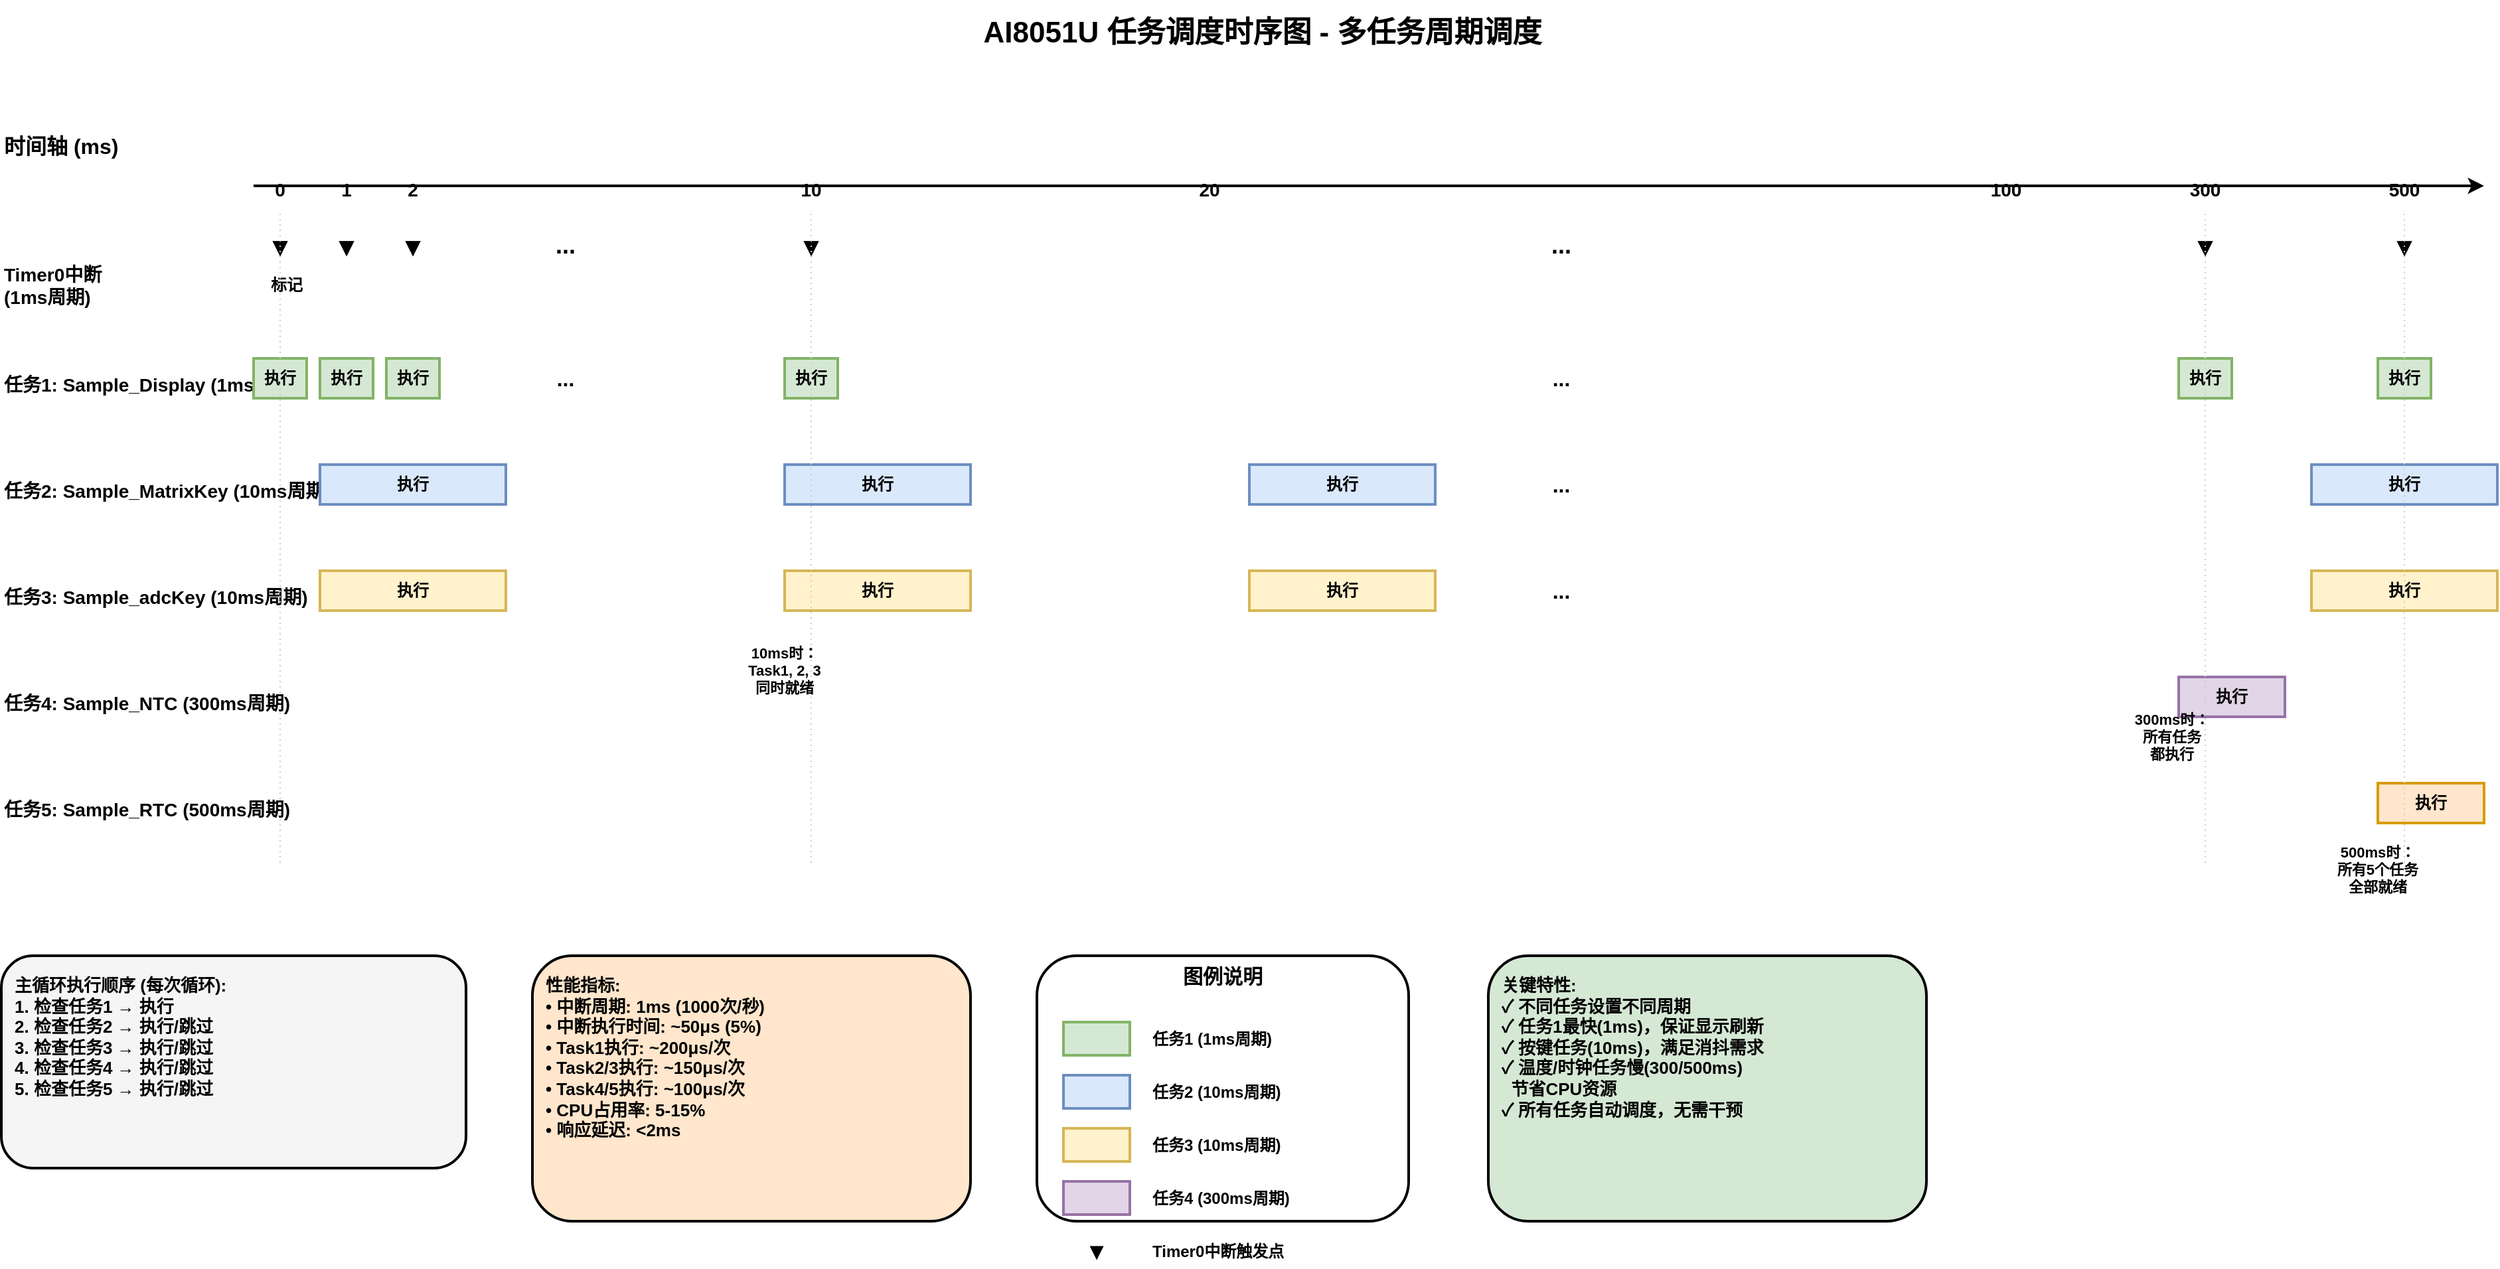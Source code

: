 <mxfile>
    <diagram name="任务调度时序图" id="timing-diagram-complete">
        <mxGraphModel dx="467" dy="602" grid="1" gridSize="10" guides="1" tooltips="1" connect="1" arrows="1" fold="1" page="1" pageScale="1" pageWidth="2000" pageHeight="1400" background="#ffffff" math="0" shadow="0">
            <root>
                <mxCell id="0"/>
                <mxCell id="1" parent="0"/>
                <mxCell id="title" value="AI8051U 任务调度时序图 - 多任务周期调度" style="text;html=1;strokeColor=none;fillColor=none;align=center;verticalAlign=middle;whiteSpace=wrap;fontSize=22;fontStyle=1;fontColor=#000000;" parent="1" vertex="1">
                    <mxGeometry x="600" y="30" width="800" height="50" as="geometry"/>
                </mxCell>
                <mxCell id="timeline-title" value="时间轴 (ms)" style="text;html=1;strokeColor=none;fillColor=none;align=left;verticalAlign=middle;whiteSpace=wrap;fontSize=16;fontStyle=1;fontColor=#000000;" parent="1" vertex="1">
                    <mxGeometry x="50" y="120" width="150" height="40" as="geometry"/>
                </mxCell>
                <mxCell id="t0" value="0" style="text;html=1;align=center;verticalAlign=middle;whiteSpace=wrap;fontSize=14;fontStyle=1;fontColor=#000000;" parent="1" vertex="1">
                    <mxGeometry x="240" y="160" width="40" height="25" as="geometry"/>
                </mxCell>
                <mxCell id="t1" value="1" style="text;html=1;align=center;verticalAlign=middle;whiteSpace=wrap;fontSize=14;fontStyle=1;fontColor=#000000;" parent="1" vertex="1">
                    <mxGeometry x="290" y="160" width="40" height="25" as="geometry"/>
                </mxCell>
                <mxCell id="t2" value="2" style="text;html=1;align=center;verticalAlign=middle;whiteSpace=wrap;fontSize=14;fontStyle=1;fontColor=#000000;" parent="1" vertex="1">
                    <mxGeometry x="340" y="160" width="40" height="25" as="geometry"/>
                </mxCell>
                <mxCell id="t10" value="10" style="text;html=1;align=center;verticalAlign=middle;whiteSpace=wrap;fontSize=14;fontStyle=1;fontColor=#000000;" parent="1" vertex="1">
                    <mxGeometry x="640" y="160" width="40" height="25" as="geometry"/>
                </mxCell>
                <mxCell id="t20" value="20" style="text;html=1;align=center;verticalAlign=middle;whiteSpace=wrap;fontSize=14;fontStyle=1;fontColor=#000000;" parent="1" vertex="1">
                    <mxGeometry x="940" y="160" width="40" height="25" as="geometry"/>
                </mxCell>
                <mxCell id="t100" value="100" style="text;html=1;align=center;verticalAlign=middle;whiteSpace=wrap;fontSize=14;fontStyle=1;fontColor=#000000;" parent="1" vertex="1">
                    <mxGeometry x="1540" y="160" width="40" height="25" as="geometry"/>
                </mxCell>
                <mxCell id="t300" value="300" style="text;html=1;align=center;verticalAlign=middle;whiteSpace=wrap;fontSize=14;fontStyle=1;fontColor=#000000;" parent="1" vertex="1">
                    <mxGeometry x="1690" y="160" width="40" height="25" as="geometry"/>
                </mxCell>
                <mxCell id="t500" value="500" style="text;html=1;align=center;verticalAlign=middle;whiteSpace=wrap;fontSize=14;fontStyle=1;fontColor=#000000;" parent="1" vertex="1">
                    <mxGeometry x="1840" y="160" width="40" height="25" as="geometry"/>
                </mxCell>
                <mxCell id="int-label" value="Timer0中断&lt;br&gt;(1ms周期)" style="text;html=1;strokeColor=none;fillColor=none;align=left;verticalAlign=middle;whiteSpace=wrap;fontSize=14;fontStyle=1;fontColor=#000000;" parent="1" vertex="1">
                    <mxGeometry x="50" y="220" width="180" height="50" as="geometry"/>
                </mxCell>
                <mxCell id="int0" value="▼" style="text;html=1;align=center;verticalAlign=middle;whiteSpace=wrap;fontSize=20;fontColor=#000000;fontStyle=1;" parent="1" vertex="1">
                    <mxGeometry x="240" y="200" width="40" height="30" as="geometry"/>
                </mxCell>
                <mxCell id="int1" value="▼" style="text;html=1;align=center;verticalAlign=middle;whiteSpace=wrap;fontSize=20;fontColor=#000000;fontStyle=1;" parent="1" vertex="1">
                    <mxGeometry x="290" y="200" width="40" height="30" as="geometry"/>
                </mxCell>
                <mxCell id="int2" value="▼" style="text;html=1;align=center;verticalAlign=middle;whiteSpace=wrap;fontSize=20;fontColor=#000000;fontStyle=1;" parent="1" vertex="1">
                    <mxGeometry x="340" y="200" width="40" height="30" as="geometry"/>
                </mxCell>
                <mxCell id="int-dots1" value="..." style="text;html=1;align=center;verticalAlign=middle;whiteSpace=wrap;fontSize=18;fontStyle=1;fontColor=#000000;" parent="1" vertex="1">
                    <mxGeometry x="450" y="200" width="50" height="30" as="geometry"/>
                </mxCell>
                <mxCell id="int10" value="▼" style="text;html=1;align=center;verticalAlign=middle;whiteSpace=wrap;fontSize=20;fontColor=#000000;fontStyle=1;" parent="1" vertex="1">
                    <mxGeometry x="640" y="200" width="40" height="30" as="geometry"/>
                </mxCell>
                <mxCell id="int-dots2" value="..." style="text;html=1;align=center;verticalAlign=middle;whiteSpace=wrap;fontSize=18;fontStyle=1;fontColor=#000000;" parent="1" vertex="1">
                    <mxGeometry x="1200" y="200" width="50" height="30" as="geometry"/>
                </mxCell>
                <mxCell id="int300" value="▼" style="text;html=1;align=center;verticalAlign=middle;whiteSpace=wrap;fontSize=20;fontColor=#000000;fontStyle=1;" parent="1" vertex="1">
                    <mxGeometry x="1690" y="200" width="40" height="30" as="geometry"/>
                </mxCell>
                <mxCell id="int500" value="▼" style="text;html=1;align=center;verticalAlign=middle;whiteSpace=wrap;fontSize=20;fontColor=#000000;fontStyle=1;" parent="1" vertex="1">
                    <mxGeometry x="1840" y="200" width="40" height="30" as="geometry"/>
                </mxCell>
                <mxCell id="mark-text" value="标记" style="text;html=1;align=center;verticalAlign=middle;whiteSpace=wrap;fontSize=12;fontStyle=1;fontColor=#000000;" parent="1" vertex="1">
                    <mxGeometry x="240" y="235" width="50" height="20" as="geometry"/>
                </mxCell>
                <mxCell id="task1-label" value="任务1: Sample_Display (1ms周期)" style="text;html=1;strokeColor=none;fillColor=none;align=left;verticalAlign=middle;whiteSpace=wrap;fontSize=14;fontStyle=1;fontColor=#000000;" parent="1" vertex="1">
                    <mxGeometry x="50" y="300" width="300" height="40" as="geometry"/>
                </mxCell>
                <mxCell id="t1e0" value="执行" style="rounded=0;whiteSpace=wrap;html=1;fillColor=#d5e8d4;strokeColor=#82b366;strokeWidth=2;fontSize=12;fontStyle=1;fontColor=#000000;" parent="1" vertex="1">
                    <mxGeometry x="240" y="300" width="40" height="30" as="geometry"/>
                </mxCell>
                <mxCell id="t1e1" value="执行" style="rounded=0;whiteSpace=wrap;html=1;fillColor=#d5e8d4;strokeColor=#82b366;strokeWidth=2;fontSize=12;fontStyle=1;fontColor=#000000;" parent="1" vertex="1">
                    <mxGeometry x="290" y="300" width="40" height="30" as="geometry"/>
                </mxCell>
                <mxCell id="t1e2" value="执行" style="rounded=0;whiteSpace=wrap;html=1;fillColor=#d5e8d4;strokeColor=#82b366;strokeWidth=2;fontSize=12;fontStyle=1;fontColor=#000000;" parent="1" vertex="1">
                    <mxGeometry x="340" y="300" width="40" height="30" as="geometry"/>
                </mxCell>
                <mxCell id="t1dots1" value="..." style="text;html=1;align=center;verticalAlign=middle;whiteSpace=wrap;fontSize=16;fontStyle=1;fontColor=#000000;" parent="1" vertex="1">
                    <mxGeometry x="450" y="300" width="50" height="30" as="geometry"/>
                </mxCell>
                <mxCell id="t1e10" value="执行" style="rounded=0;whiteSpace=wrap;html=1;fillColor=#d5e8d4;strokeColor=#82b366;strokeWidth=2;fontSize=12;fontStyle=1;fontColor=#000000;" parent="1" vertex="1">
                    <mxGeometry x="640" y="300" width="40" height="30" as="geometry"/>
                </mxCell>
                <mxCell id="t1dots2" value="..." style="text;html=1;align=center;verticalAlign=middle;whiteSpace=wrap;fontSize=16;fontStyle=1;fontColor=#000000;" parent="1" vertex="1">
                    <mxGeometry x="1200" y="300" width="50" height="30" as="geometry"/>
                </mxCell>
                <mxCell id="t1e300" value="执行" style="rounded=0;whiteSpace=wrap;html=1;fillColor=#d5e8d4;strokeColor=#82b366;strokeWidth=2;fontSize=12;fontStyle=1;fontColor=#000000;" parent="1" vertex="1">
                    <mxGeometry x="1690" y="300" width="40" height="30" as="geometry"/>
                </mxCell>
                <mxCell id="t1e500" value="执行" style="rounded=0;whiteSpace=wrap;html=1;fillColor=#d5e8d4;strokeColor=#82b366;strokeWidth=2;fontSize=12;fontStyle=1;fontColor=#000000;" parent="1" vertex="1">
                    <mxGeometry x="1840" y="300" width="40" height="30" as="geometry"/>
                </mxCell>
                <mxCell id="task2-label" value="任务2: Sample_MatrixKey (10ms周期)" style="text;html=1;strokeColor=none;fillColor=none;align=left;verticalAlign=middle;whiteSpace=wrap;fontSize=14;fontStyle=1;fontColor=#000000;" parent="1" vertex="1">
                    <mxGeometry x="50" y="380" width="350" height="40" as="geometry"/>
                </mxCell>
                <mxCell id="t2e10" value="执行" style="rounded=0;whiteSpace=wrap;html=1;fillColor=#dae8fc;strokeColor=#6c8ebf;strokeWidth=2;fontSize=12;fontStyle=1;fontColor=#000000;" parent="1" vertex="1">
                    <mxGeometry x="290" y="380" width="140" height="30" as="geometry"/>
                </mxCell>
                <mxCell id="t2e20" value="执行" style="rounded=0;whiteSpace=wrap;html=1;fillColor=#dae8fc;strokeColor=#6c8ebf;strokeWidth=2;fontSize=12;fontStyle=1;fontColor=#000000;" parent="1" vertex="1">
                    <mxGeometry x="640" y="380" width="140" height="30" as="geometry"/>
                </mxCell>
                <mxCell id="t2e30" value="执行" style="rounded=0;whiteSpace=wrap;html=1;fillColor=#dae8fc;strokeColor=#6c8ebf;strokeWidth=2;fontSize=12;fontStyle=1;fontColor=#000000;" parent="1" vertex="1">
                    <mxGeometry x="990" y="380" width="140" height="30" as="geometry"/>
                </mxCell>
                <mxCell id="t2dots" value="..." style="text;html=1;align=center;verticalAlign=middle;whiteSpace=wrap;fontSize=16;fontStyle=1;fontColor=#000000;" parent="1" vertex="1">
                    <mxGeometry x="1200" y="380" width="50" height="30" as="geometry"/>
                </mxCell>
                <mxCell id="t2e500" value="执行" style="rounded=0;whiteSpace=wrap;html=1;fillColor=#dae8fc;strokeColor=#6c8ebf;strokeWidth=2;fontSize=12;fontStyle=1;fontColor=#000000;" parent="1" vertex="1">
                    <mxGeometry x="1790" y="380" width="140" height="30" as="geometry"/>
                </mxCell>
                <mxCell id="task3-label" value="任务3: Sample_adcKey (10ms周期)" style="text;html=1;strokeColor=none;fillColor=none;align=left;verticalAlign=middle;whiteSpace=wrap;fontSize=14;fontStyle=1;fontColor=#000000;" parent="1" vertex="1">
                    <mxGeometry x="50" y="460" width="330" height="40" as="geometry"/>
                </mxCell>
                <mxCell id="t3e10" value="执行" style="rounded=0;whiteSpace=wrap;html=1;fillColor=#fff2cc;strokeColor=#d6b656;strokeWidth=2;fontSize=12;fontStyle=1;fontColor=#000000;" parent="1" vertex="1">
                    <mxGeometry x="290" y="460" width="140" height="30" as="geometry"/>
                </mxCell>
                <mxCell id="t3e20" value="执行" style="rounded=0;whiteSpace=wrap;html=1;fillColor=#fff2cc;strokeColor=#d6b656;strokeWidth=2;fontSize=12;fontStyle=1;fontColor=#000000;" parent="1" vertex="1">
                    <mxGeometry x="640" y="460" width="140" height="30" as="geometry"/>
                </mxCell>
                <mxCell id="t3e30" value="执行" style="rounded=0;whiteSpace=wrap;html=1;fillColor=#fff2cc;strokeColor=#d6b656;strokeWidth=2;fontSize=12;fontStyle=1;fontColor=#000000;" parent="1" vertex="1">
                    <mxGeometry x="990" y="460" width="140" height="30" as="geometry"/>
                </mxCell>
                <mxCell id="t3dots" value="..." style="text;html=1;align=center;verticalAlign=middle;whiteSpace=wrap;fontSize=16;fontStyle=1;fontColor=#000000;" parent="1" vertex="1">
                    <mxGeometry x="1200" y="460" width="50" height="30" as="geometry"/>
                </mxCell>
                <mxCell id="t3e500" value="执行" style="rounded=0;whiteSpace=wrap;html=1;fillColor=#fff2cc;strokeColor=#d6b656;strokeWidth=2;fontSize=12;fontStyle=1;fontColor=#000000;" parent="1" vertex="1">
                    <mxGeometry x="1790" y="460" width="140" height="30" as="geometry"/>
                </mxCell>
                <mxCell id="task4-label" value="任务4: Sample_NTC (300ms周期)" style="text;html=1;strokeColor=none;fillColor=none;align=left;verticalAlign=middle;whiteSpace=wrap;fontSize=14;fontStyle=1;fontColor=#000000;" parent="1" vertex="1">
                    <mxGeometry x="50" y="540" width="320" height="40" as="geometry"/>
                </mxCell>
                <mxCell id="t4e300" value="执行" style="rounded=0;whiteSpace=wrap;html=1;fillColor=#e1d5e7;strokeColor=#9673a6;strokeWidth=2;fontSize=12;fontStyle=1;fontColor=#000000;" parent="1" vertex="1">
                    <mxGeometry x="1690" y="540" width="80" height="30" as="geometry"/>
                </mxCell>
                <mxCell id="task5-label" value="任务5: Sample_RTC (500ms周期)" style="text;html=1;strokeColor=none;fillColor=none;align=left;verticalAlign=middle;whiteSpace=wrap;fontSize=14;fontStyle=1;fontColor=#000000;" parent="1" vertex="1">
                    <mxGeometry x="50" y="620" width="310" height="40" as="geometry"/>
                </mxCell>
                <mxCell id="t5e500" value="执行" style="rounded=0;whiteSpace=wrap;html=1;fillColor=#ffe6cc;strokeColor=#d79b00;strokeWidth=2;fontSize=12;fontStyle=1;fontColor=#000000;" parent="1" vertex="1">
                    <mxGeometry x="1840" y="620" width="80" height="30" as="geometry"/>
                </mxCell>
                <mxCell id="grid0" value="" style="endArrow=none;dashed=1;html=1;dashPattern=1 3;strokeWidth=1;strokeColor=#CCCCCC;" parent="1" edge="1">
                    <mxGeometry width="50" height="50" relative="1" as="geometry">
                        <mxPoint x="260" y="680" as="sourcePoint"/>
                        <mxPoint x="260" y="190" as="targetPoint"/>
                    </mxGeometry>
                </mxCell>
                <mxCell id="grid10" value="" style="endArrow=none;dashed=1;html=1;dashPattern=1 3;strokeWidth=1;strokeColor=#CCCCCC;" parent="1" edge="1">
                    <mxGeometry width="50" height="50" relative="1" as="geometry">
                        <mxPoint x="660" y="680" as="sourcePoint"/>
                        <mxPoint x="660" y="190" as="targetPoint"/>
                    </mxGeometry>
                </mxCell>
                <mxCell id="grid300" value="" style="endArrow=none;dashed=1;html=1;dashPattern=1 3;strokeWidth=1;strokeColor=#CCCCCC;" parent="1" edge="1">
                    <mxGeometry width="50" height="50" relative="1" as="geometry">
                        <mxPoint x="1710" y="680" as="sourcePoint"/>
                        <mxPoint x="1710" y="190" as="targetPoint"/>
                    </mxGeometry>
                </mxCell>
                <mxCell id="grid500" value="" style="endArrow=none;dashed=1;html=1;dashPattern=1 3;strokeWidth=1;strokeColor=#CCCCCC;" parent="1" edge="1">
                    <mxGeometry width="50" height="50" relative="1" as="geometry">
                        <mxPoint x="1860" y="680" as="sourcePoint"/>
                        <mxPoint x="1860" y="190" as="targetPoint"/>
                    </mxGeometry>
                </mxCell>
                <mxCell id="main-loop-box" value="主循环执行顺序 (每次循环):&lt;br&gt;1. 检查任务1 → 执行&lt;br&gt;2. 检查任务2 → 执行/跳过&lt;br&gt;3. 检查任务3 → 执行/跳过&lt;br&gt;4. 检查任务4 → 执行/跳过&lt;br&gt;5. 检查任务5 → 执行/跳过" style="rounded=1;whiteSpace=wrap;html=1;fillColor=#f5f5f5;strokeColor=#000000;strokeWidth=2;fontSize=13;fontStyle=1;fontColor=#000000;align=left;verticalAlign=top;spacing=10;" parent="1" vertex="1">
                    <mxGeometry x="50" y="750" width="350" height="160" as="geometry"/>
                </mxCell>
                <mxCell id="perf-box" value="性能指标:&lt;br&gt;• 中断周期: 1ms (1000次/秒)&lt;br&gt;• 中断执行时间: ~50μs (5%)&lt;br&gt;• Task1执行: ~200μs/次&lt;br&gt;• Task2/3执行: ~150μs/次&lt;br&gt;• Task4/5执行: ~100μs/次&lt;br&gt;• CPU占用率: 5-15%&lt;br&gt;• 响应延迟: &amp;lt;2ms" style="rounded=1;whiteSpace=wrap;html=1;fillColor=#ffe6cc;strokeColor=#000000;strokeWidth=2;fontSize=13;fontStyle=1;fontColor=#000000;align=left;verticalAlign=top;spacing=10;" parent="1" vertex="1">
                    <mxGeometry x="450" y="750" width="330" height="200" as="geometry"/>
                </mxCell>
                <mxCell id="legend-box" value="图例说明" style="rounded=1;whiteSpace=wrap;html=1;fillColor=#ffffff;strokeColor=#000000;strokeWidth=2;fontSize=15;fontStyle=1;fontColor=#000000;align=center;verticalAlign=top;" parent="1" vertex="1">
                    <mxGeometry x="830" y="750" width="280" height="200" as="geometry"/>
                </mxCell>
                <mxCell id="legend1-block" value="" style="rounded=0;whiteSpace=wrap;html=1;fillColor=#d5e8d4;strokeColor=#82b366;strokeWidth=2;" parent="1" vertex="1">
                    <mxGeometry x="850" y="800" width="50" height="25" as="geometry"/>
                </mxCell>
                <mxCell id="legend1-text" value="任务1 (1ms周期)" style="text;html=1;align=left;verticalAlign=middle;whiteSpace=wrap;fontSize=12;fontStyle=1;fontColor=#000000;" parent="1" vertex="1">
                    <mxGeometry x="915" y="800" width="180" height="25" as="geometry"/>
                </mxCell>
                <mxCell id="legend2-block" value="" style="rounded=0;whiteSpace=wrap;html=1;fillColor=#dae8fc;strokeColor=#6c8ebf;strokeWidth=2;" parent="1" vertex="1">
                    <mxGeometry x="850" y="840" width="50" height="25" as="geometry"/>
                </mxCell>
                <mxCell id="legend2-text" value="任务2 (10ms周期)" style="text;html=1;align=left;verticalAlign=middle;whiteSpace=wrap;fontSize=12;fontStyle=1;fontColor=#000000;" parent="1" vertex="1">
                    <mxGeometry x="915" y="840" width="180" height="25" as="geometry"/>
                </mxCell>
                <mxCell id="legend3-block" value="" style="rounded=0;whiteSpace=wrap;html=1;fillColor=#fff2cc;strokeColor=#d6b656;strokeWidth=2;" parent="1" vertex="1">
                    <mxGeometry x="850" y="880" width="50" height="25" as="geometry"/>
                </mxCell>
                <mxCell id="legend3-text" value="任务3 (10ms周期)" style="text;html=1;align=left;verticalAlign=middle;whiteSpace=wrap;fontSize=12;fontStyle=1;fontColor=#000000;" parent="1" vertex="1">
                    <mxGeometry x="915" y="880" width="180" height="25" as="geometry"/>
                </mxCell>
                <mxCell id="legend4-block" value="" style="rounded=0;whiteSpace=wrap;html=1;fillColor=#e1d5e7;strokeColor=#9673a6;strokeWidth=2;" parent="1" vertex="1">
                    <mxGeometry x="850" y="920" width="50" height="25" as="geometry"/>
                </mxCell>
                <mxCell id="legend4-text" value="任务4 (300ms周期)" style="text;html=1;align=left;verticalAlign=middle;whiteSpace=wrap;fontSize=12;fontStyle=1;fontColor=#000000;" parent="1" vertex="1">
                    <mxGeometry x="915" y="920" width="180" height="25" as="geometry"/>
                </mxCell>
                <mxCell id="legend5-symbol" value="▼" style="text;html=1;align=center;verticalAlign=middle;whiteSpace=wrap;fontSize=18;fontColor=#000000;fontStyle=1;" parent="1" vertex="1">
                    <mxGeometry x="850" y="960" width="50" height="25" as="geometry"/>
                </mxCell>
                <mxCell id="legend5-text" value="Timer0中断触发点" style="text;html=1;align=left;verticalAlign=middle;whiteSpace=wrap;fontSize=12;fontStyle=1;fontColor=#000000;" parent="1" vertex="1">
                    <mxGeometry x="915" y="960" width="180" height="25" as="geometry"/>
                </mxCell>
                <mxCell id="note-box" value="关键特性:&lt;br&gt;✓ 不同任务设置不同周期&lt;br&gt;✓ 任务1最快(1ms)，保证显示刷新&lt;br&gt;✓ 按键任务(10ms)，满足消抖需求&lt;br&gt;✓ 温度/时钟任务慢(300/500ms)&lt;br&gt;&amp;nbsp;&amp;nbsp;节省CPU资源&lt;br&gt;✓ 所有任务自动调度，无需干预" style="rounded=1;whiteSpace=wrap;html=1;fillColor=#d5e8d4;strokeColor=#000000;strokeWidth=2;fontSize=13;fontStyle=1;fontColor=#000000;align=left;verticalAlign=top;spacing=10;" parent="1" vertex="1">
                    <mxGeometry x="1170" y="750" width="330" height="200" as="geometry"/>
                </mxCell>
                <mxCell id="time-note-10" value="10ms时：&lt;br&gt;Task1, 2, 3&lt;br&gt;同时就绪" style="text;html=1;strokeColor=none;fillColor=none;align=center;verticalAlign=middle;whiteSpace=wrap;fontSize=11;fontStyle=1;fontColor=#000000;" parent="1" vertex="1">
                    <mxGeometry x="590" y="510" width="100" height="50" as="geometry"/>
                </mxCell>
                <mxCell id="time-note-300" value="300ms时：&lt;br&gt;所有任务&lt;br&gt;都执行" style="text;html=1;strokeColor=none;fillColor=none;align=center;verticalAlign=middle;whiteSpace=wrap;fontSize=11;fontStyle=1;fontColor=#000000;" parent="1" vertex="1">
                    <mxGeometry x="1640" y="560" width="90" height="50" as="geometry"/>
                </mxCell>
                <mxCell id="time-note-500" value="500ms时：&lt;br&gt;所有5个任务&lt;br&gt;全部就绪" style="text;html=1;strokeColor=none;fillColor=none;align=center;verticalAlign=middle;whiteSpace=wrap;fontSize=11;fontStyle=1;fontColor=#000000;" parent="1" vertex="1">
                    <mxGeometry x="1790" y="660" width="100" height="50" as="geometry"/>
                </mxCell>
                <mxCell id="timeline-h" value="" style="endArrow=classic;html=1;strokeWidth=2;strokeColor=#000000;" parent="1" edge="1">
                    <mxGeometry width="50" height="50" relative="1" as="geometry">
                        <mxPoint x="240" y="170" as="sourcePoint"/>
                        <mxPoint x="1920" y="170" as="targetPoint"/>
                    </mxGeometry>
                </mxCell>
            </root>
        </mxGraphModel>
    </diagram>
</mxfile>